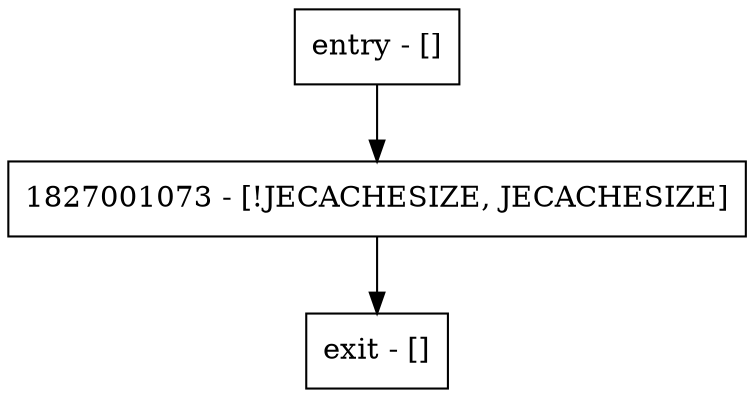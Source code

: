 digraph newNonTxnLocker {
node [shape=record];
entry [label="entry - []"];
exit [label="exit - []"];
1827001073 [label="1827001073 - [!JECACHESIZE, JECACHESIZE]"];
entry;
exit;
entry -> 1827001073;
1827001073 -> exit;
}
